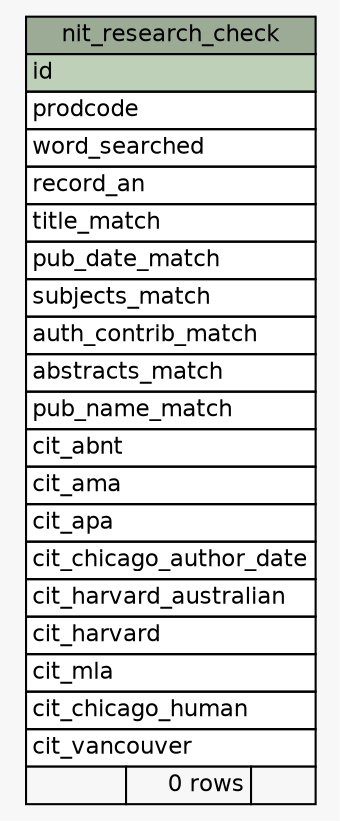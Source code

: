 // dot 2.2.1 on Windows 10 10.0
// SchemaSpy rev 590
digraph "nit_research_check" {
  graph [
    rankdir="RL"
    bgcolor="#f7f7f7"
    nodesep="0.18"
    ranksep="0.46"
    fontname="Helvetica"
    fontsize="11"
  ];
  node [
    fontname="Helvetica"
    fontsize="11"
    shape="plaintext"
  ];
  edge [
    arrowsize="0.8"
  ];
  "nit_research_check" [
    label=<
    <TABLE BORDER="0" CELLBORDER="1" CELLSPACING="0" BGCOLOR="#ffffff">
      <TR><TD COLSPAN="3" BGCOLOR="#9bab96" ALIGN="CENTER">nit_research_check</TD></TR>
      <TR><TD PORT="id" COLSPAN="3" BGCOLOR="#bed1b8" ALIGN="LEFT">id</TD></TR>
      <TR><TD PORT="prodcode" COLSPAN="3" ALIGN="LEFT">prodcode</TD></TR>
      <TR><TD PORT="word_searched" COLSPAN="3" ALIGN="LEFT">word_searched</TD></TR>
      <TR><TD PORT="record_an" COLSPAN="3" ALIGN="LEFT">record_an</TD></TR>
      <TR><TD PORT="title_match" COLSPAN="3" ALIGN="LEFT">title_match</TD></TR>
      <TR><TD PORT="pub_date_match" COLSPAN="3" ALIGN="LEFT">pub_date_match</TD></TR>
      <TR><TD PORT="subjects_match" COLSPAN="3" ALIGN="LEFT">subjects_match</TD></TR>
      <TR><TD PORT="auth_contrib_match" COLSPAN="3" ALIGN="LEFT">auth_contrib_match</TD></TR>
      <TR><TD PORT="abstracts_match" COLSPAN="3" ALIGN="LEFT">abstracts_match</TD></TR>
      <TR><TD PORT="pub_name_match" COLSPAN="3" ALIGN="LEFT">pub_name_match</TD></TR>
      <TR><TD PORT="cit_abnt" COLSPAN="3" ALIGN="LEFT">cit_abnt</TD></TR>
      <TR><TD PORT="cit_ama" COLSPAN="3" ALIGN="LEFT">cit_ama</TD></TR>
      <TR><TD PORT="cit_apa" COLSPAN="3" ALIGN="LEFT">cit_apa</TD></TR>
      <TR><TD PORT="cit_chicago_author_date" COLSPAN="3" ALIGN="LEFT">cit_chicago_author_date</TD></TR>
      <TR><TD PORT="cit_harvard_australian" COLSPAN="3" ALIGN="LEFT">cit_harvard_australian</TD></TR>
      <TR><TD PORT="cit_harvard" COLSPAN="3" ALIGN="LEFT">cit_harvard</TD></TR>
      <TR><TD PORT="cit_mla" COLSPAN="3" ALIGN="LEFT">cit_mla</TD></TR>
      <TR><TD PORT="cit_chicago_human" COLSPAN="3" ALIGN="LEFT">cit_chicago_human</TD></TR>
      <TR><TD PORT="cit_vancouver" COLSPAN="3" ALIGN="LEFT">cit_vancouver</TD></TR>
      <TR><TD ALIGN="LEFT" BGCOLOR="#f7f7f7">  </TD><TD ALIGN="RIGHT" BGCOLOR="#f7f7f7">0 rows</TD><TD ALIGN="RIGHT" BGCOLOR="#f7f7f7">  </TD></TR>
    </TABLE>>
    URL="tables/nit_research_check.html"
    tooltip="nit_research_check"
  ];
}
